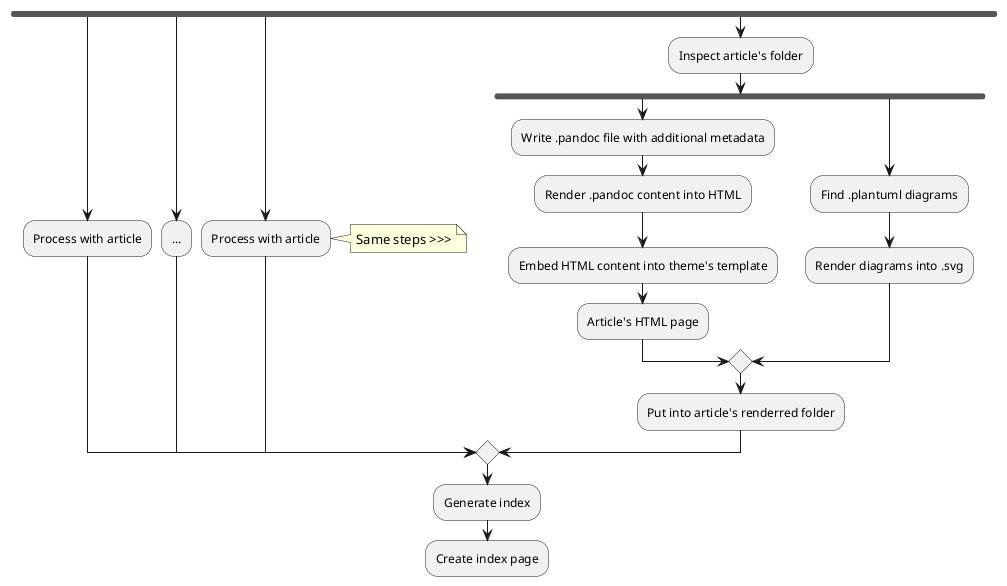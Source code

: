 @startuml
fork
  :Process with article;
fork again
  :...;
fork again
  :Process with article;
  note right
    Same steps >>>
  end note
fork again
  :Inspect article's folder;
  fork
    :Write .pandoc file with additional metadata;
    :Render .pandoc content into HTML;
    :Embed HTML content into theme's template;
    :Article's HTML page;
  fork again
    :Find .plantuml diagrams;
    :Render diagrams into .svg;
  end merge
  :Put into article's renderred folder;
end merge
  :Generate index;
  :Create index page;
@enduml
